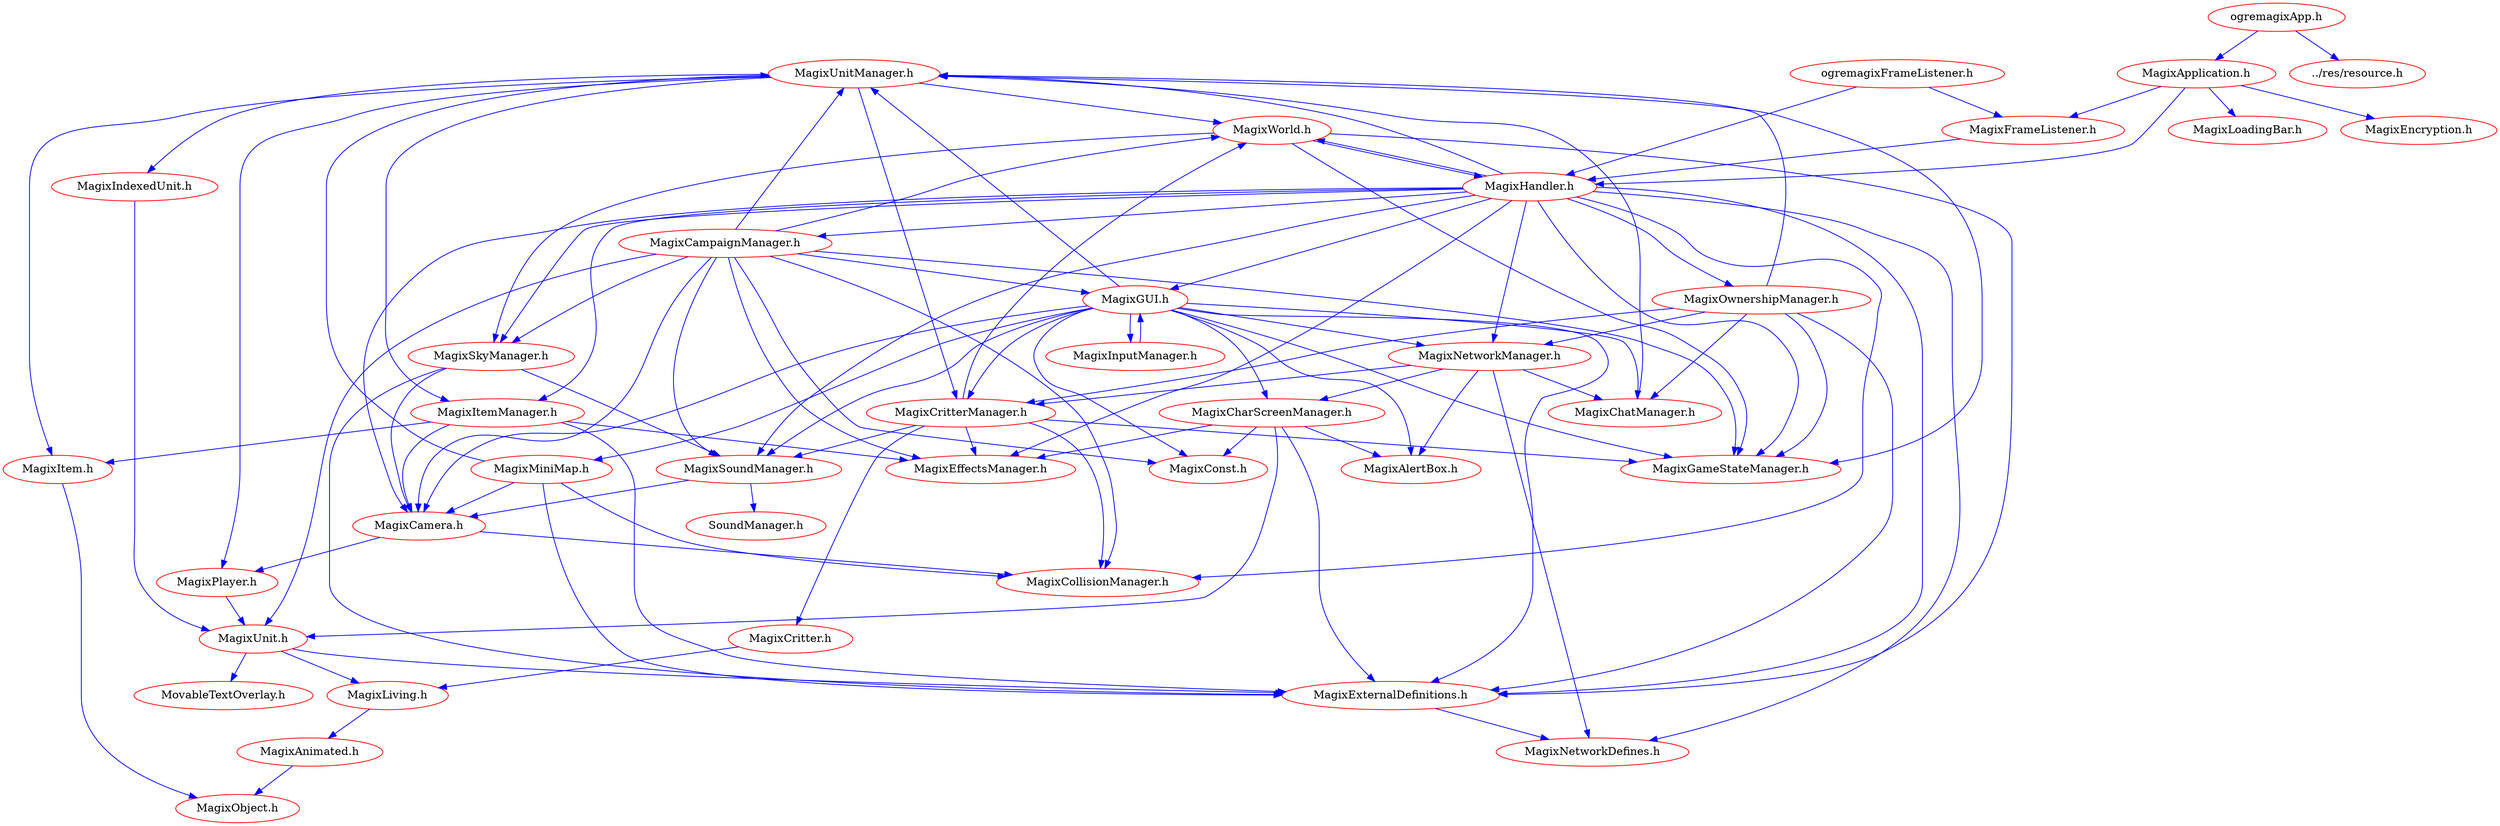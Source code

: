 digraph G {
	node [color="red", overlap=false, splines=true];
	"MagixAnimated.h" -> "MagixObject.h" [color="blue"];
	"MagixApplication.h" -> "MagixHandler.h" [color="blue"];
	"MagixApplication.h" -> "MagixFrameListener.h" [color="blue"];
	"MagixApplication.h" -> "MagixLoadingBar.h" [color="blue"];
	"MagixApplication.h" -> "MagixEncryption.h" [color="blue"];
	"MagixCamera.h" -> "MagixCollisionManager.h" [color="blue"];
	"MagixCamera.h" -> "MagixPlayer.h" [color="blue"];
	"MagixCampaignManager.h" -> "MagixUnit.h" [color="blue"];
	"MagixCampaignManager.h" -> "MagixGameStateManager.h" [color="blue"];
	"MagixCampaignManager.h" -> "MagixGUI.h" [color="blue"];
	"MagixCampaignManager.h" -> "MagixUnitManager.h" [color="blue"];
	"MagixCampaignManager.h" -> "MagixWorld.h" [color="blue"];
	"MagixCampaignManager.h" -> "MagixSkyManager.h" [color="blue"];
	"MagixCampaignManager.h" -> "MagixCamera.h" [color="blue"];
	"MagixCampaignManager.h" -> "MagixSoundManager.h" [color="blue"];
	"MagixCampaignManager.h" -> "MagixCollisionManager.h" [color="blue"];
	"MagixCampaignManager.h" -> "MagixEffectsManager.h" [color="blue"];
	"MagixCampaignManager.h" -> "MagixConst.h" [color="blue"];
	"MagixCharScreenManager.h" -> "MagixExternalDefinitions.h" [color="blue"];
	"MagixCharScreenManager.h" -> "MagixEffectsManager.h" [color="blue"];
	"MagixCharScreenManager.h" -> "MagixAlertBox.h" [color="blue"];
	"MagixCharScreenManager.h" -> "MagixUnit.h" [color="blue"];
	"MagixCharScreenManager.h" -> "MagixConst.h" [color="blue"];
	"MagixChatManager.h" -> "MagixUnitManager.h" [color="blue"];
	"MagixCritter.h" -> "MagixLiving.h" [color="blue"];
	"MagixCritterManager.h" -> "MagixCritter.h" [color="blue"];
	"MagixCritterManager.h" -> "MagixCollisionManager.h" [color="blue"];
	"MagixCritterManager.h" -> "MagixEffectsManager.h" [color="blue"];
	"MagixCritterManager.h" -> "MagixSoundManager.h" [color="blue"];
	"MagixCritterManager.h" -> "MagixWorld.h" [color="blue"];
	"MagixCritterManager.h" -> "MagixGameStateManager.h" [color="blue"];
	"MagixExternalDefinitions.h" -> "MagixNetworkDefines.h" [color="blue"];
	"MagixFrameListener.h" -> "MagixHandler.h" [color="blue"];
	"MagixGUI.h" -> "MagixExternalDefinitions.h" [color="blue"];
	"MagixGUI.h" -> "MagixGameStateManager.h" [color="blue"];
	"MagixGUI.h" -> "MagixUnitManager.h" [color="blue"];
	"MagixGUI.h" -> "MagixInputManager.h" [color="blue"];
	"MagixGUI.h" -> "MagixNetworkManager.h" [color="blue"];
	"MagixGUI.h" -> "MagixCritterManager.h" [color="blue"];
	"MagixGUI.h" -> "MagixCamera.h" [color="blue"];
	"MagixGUI.h" -> "MagixChatManager.h" [color="blue"];
	"MagixGUI.h" -> "MagixAlertBox.h" [color="blue"];
	"MagixGUI.h" -> "MagixCharScreenManager.h" [color="blue"];
	"MagixGUI.h" -> "MagixSoundManager.h" [color="blue"];
	"MagixGUI.h" -> "MagixMiniMap.h" [color="blue"];
	"MagixGUI.h" -> "MagixConst.h" [color="blue"];
	"MagixHandler.h" -> "MagixNetworkDefines.h" [color="blue"];
	"MagixHandler.h" -> "MagixExternalDefinitions.h" [color="blue"];
	"MagixHandler.h" -> "MagixGameStateManager.h" [color="blue"];
	"MagixHandler.h" -> "MagixEffectsManager.h" [color="blue"];
	"MagixHandler.h" -> "MagixCollisionManager.h" [color="blue"];
	"MagixHandler.h" -> "MagixCamera.h" [color="blue"];
	"MagixHandler.h" -> "MagixSoundManager.h" [color="blue"];
	"MagixHandler.h" -> "MagixSkyManager.h" [color="blue"];
	"MagixHandler.h" -> "MagixWorld.h" [color="blue"];
	"MagixHandler.h" -> "MagixUnitManager.h" [color="blue"];
	"MagixHandler.h" -> "MagixItemManager.h" [color="blue"];
	"MagixHandler.h" -> "MagixGUI.h" [color="blue"];
	"MagixHandler.h" -> "MagixNetworkManager.h" [color="blue"];
	"MagixHandler.h" -> "MagixOwnershipManager.h" [color="blue"];
	"MagixHandler.h" -> "MagixCampaignManager.h" [color="blue"];
	"MagixIndexedUnit.h" -> "MagixUnit.h" [color="blue"];
	"MagixInputManager.h" -> "MagixGUI.h" [color="blue"];
	"MagixItem.h" -> "MagixObject.h" [color="blue"];
	"MagixItemManager.h" -> "MagixExternalDefinitions.h" [color="blue"];
	"MagixItemManager.h" -> "MagixEffectsManager.h" [color="blue"];
	"MagixItemManager.h" -> "MagixCamera.h" [color="blue"];
	"MagixItemManager.h" -> "MagixItem.h" [color="blue"];
	"MagixLiving.h" -> "MagixAnimated.h" [color="blue"];
	"MagixMiniMap.h" -> "MagixExternalDefinitions.h" [color="blue"];
	"MagixMiniMap.h" -> "MagixUnitManager.h" [color="blue"];
	"MagixMiniMap.h" -> "MagixCollisionManager.h" [color="blue"];
	"MagixMiniMap.h" -> "MagixCamera.h" [color="blue"];
	"MagixNetworkManager.h" -> "MagixNetworkDefines.h" [color="blue"];
	"MagixNetworkManager.h" -> "MagixCritterManager.h" [color="blue"];
	"MagixNetworkManager.h" -> "MagixChatManager.h" [color="blue"];
	"MagixNetworkManager.h" -> "MagixAlertBox.h" [color="blue"];
	"MagixNetworkManager.h" -> "MagixCharScreenManager.h" [color="blue"];
	"MagixOwnershipManager.h" -> "MagixExternalDefinitions.h" [color="blue"];
	"MagixOwnershipManager.h" -> "MagixGameStateManager.h" [color="blue"];
	"MagixOwnershipManager.h" -> "MagixCritterManager.h" [color="blue"];
	"MagixOwnershipManager.h" -> "MagixUnitManager.h" [color="blue"];
	"MagixOwnershipManager.h" -> "MagixNetworkManager.h" [color="blue"];
	"MagixOwnershipManager.h" -> "MagixChatManager.h" [color="blue"];
	"MagixPlayer.h" -> "MagixUnit.h" [color="blue"];
	"MagixSkyManager.h" -> "MagixExternalDefinitions.h" [color="blue"];
	"MagixSkyManager.h" -> "MagixCamera.h" [color="blue"];
	"MagixSkyManager.h" -> "MagixSoundManager.h" [color="blue"];
	"MagixSoundManager.h" -> "SoundManager.h" [color="blue"];
	"MagixSoundManager.h" -> "MagixCamera.h" [color="blue"];
	"MagixUnit.h" -> "MagixExternalDefinitions.h" [color="blue"];
	"MagixUnit.h" -> "MagixLiving.h" [color="blue"];
	"MagixUnit.h" -> "MovableTextOverlay.h" [color="blue"];
	"MagixUnitManager.h" -> "MagixGameStateManager.h" [color="blue"];
	"MagixUnitManager.h" -> "MagixItem.h" [color="blue"];
	"MagixUnitManager.h" -> "MagixItemManager.h" [color="blue"];
	"MagixUnitManager.h" -> "MagixCritterManager.h" [color="blue"];
	"MagixUnitManager.h" -> "MagixPlayer.h" [color="blue"];
	"MagixUnitManager.h" -> "MagixIndexedUnit.h" [color="blue"];
	"MagixUnitManager.h" -> "MagixWorld.h" [color="blue"];
	"MagixWorld.h" -> "MagixSkyManager.h" [color="blue"];
	"MagixWorld.h" -> "MagixExternalDefinitions.h" [color="blue"];
	"MagixWorld.h" -> "MagixGameStateManager.h" [color="blue"];
	"MagixWorld.h" -> "MagixHandler.h" [color="blue"];
	"ogremagixApp.h" -> "MagixApplication.h" [color="blue"];
	"ogremagixApp.h" -> "../res/resource.h" [color="blue"];
	"ogremagixFrameListener.h" -> "MagixFrameListener.h" [color="blue"];
	"ogremagixFrameListener.h" -> "MagixHandler.h" [color="blue"];
}
